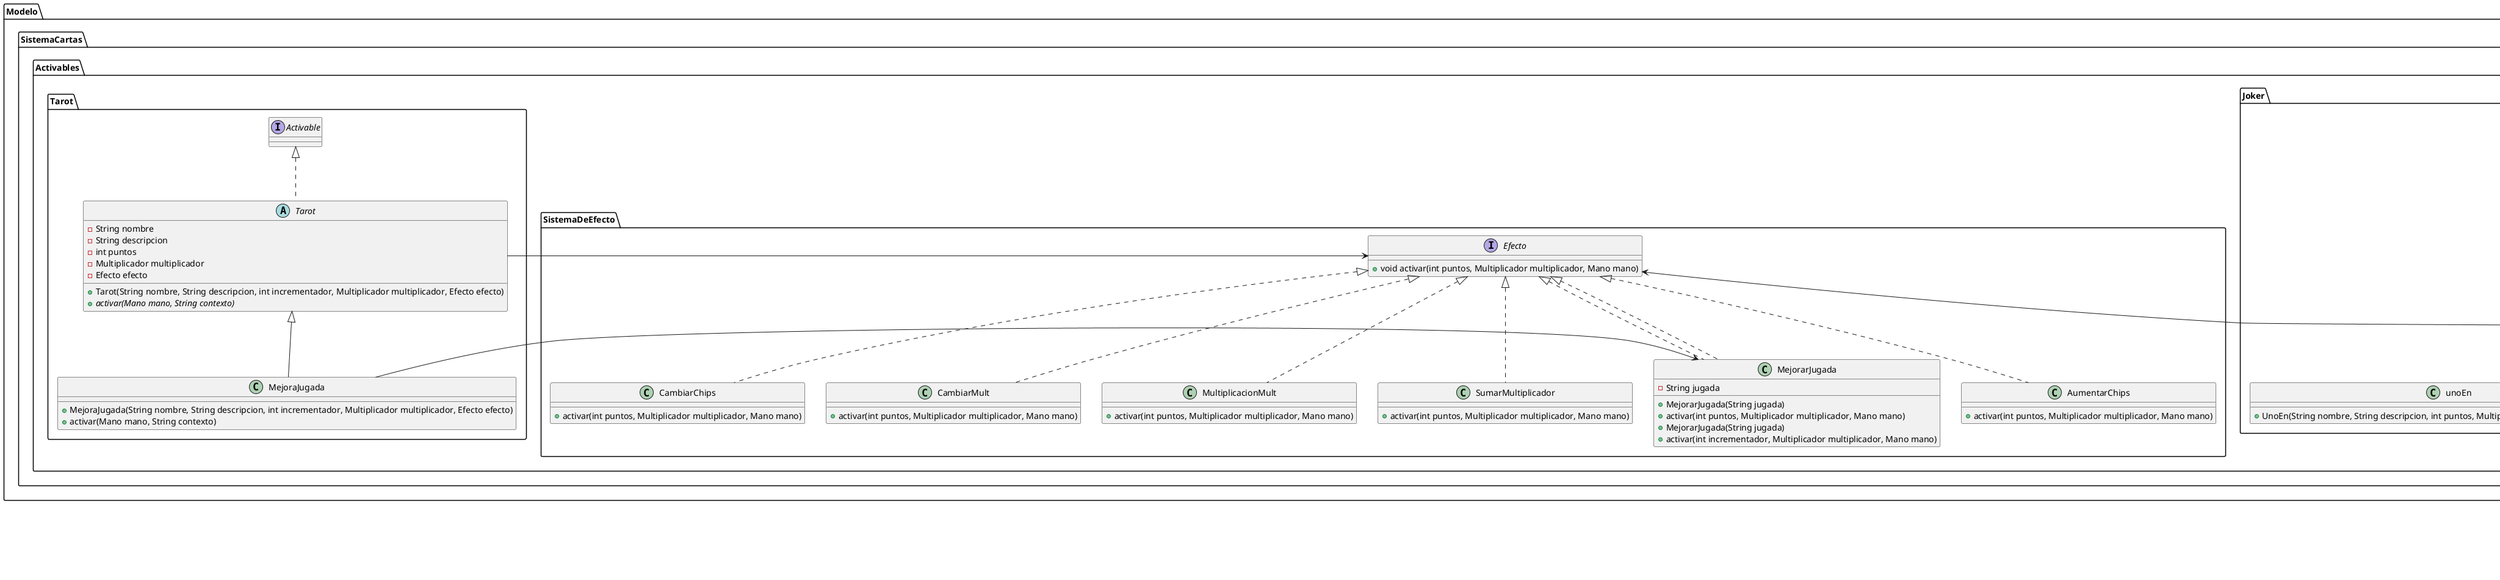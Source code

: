 @@startuml
 package Modelo.SistemaCartas.Activables.Joker {

     interface Activable {
         +void activar(Mano mano, String contexto)
     }

     abstract class Joker implements Activable {
         -String nombre
         -String descripcion
         -String activacion
         -Efecto efecto
         -int puntaje
         -Multiplicador multiplicador


         +Joker(String nombre, String descripcion, int puntaje, Multiplicador multiplicacion,
         String activacion, Efecto efecto)
         +void activar(Mano mano, String contexto)
     }

     class AlPuntaje extends Joker{
        +AlPuntaje(String nombre, String descripcion, int incrementador, Multiplicador multiplicador, String activacion, Efecto efecto)
     }

     class Descarte extends Joker {
         +Descarte(String nombre, String descripcion, int puntos, Multiplicador multiplicador, Efecto efecto)
     }

     class unoEn extends Joker{
        +UnoEn(String nombre, String descripcion, int puntos, Multiplicador multiplicador, Efecto efecto)
     }

     class PorJugada extends Joker{
        +PorJugada(String nombre, String descripcion, int puntos, Multiplicador multiplicador, String jugada, Efecto efecto)
     }

     class Combinacion implements Activable {
         -String nombre
         -String descripcion
         -ArrayList<Joker> subcomodines

         +Combinacion(String nombre, String descripcion, ArrayList<Activable> subcomodines)
         +void activar(Mano mano, String contexto)

     }
 }

 package Modelo.SistemaCartas.Activables.SistemaDeEfecto {
     interface Efecto{
         +void activar(int puntos, Multiplicador multiplicador, Mano mano)
     }


     class AumentarChips implements Efecto{
        +activar(int puntos, Multiplicador multiplicador, Mano mano)
     }

     class CambiarChips implements Efecto{
             +activar(int puntos, Multiplicador multiplicador, Mano mano)
     }

     class CambiarMult implements Efecto{
            +activar(int puntos, Multiplicador multiplicador, Mano mano)
     }

     class MejorarJugada implements Efecto{
            -String jugada
            +MejorarJugada(String jugada)
            +activar(int puntos, Multiplicador multiplicador, Mano mano)
     }

     class MultiplicacionMult implements Efecto{
            +activar(int puntos, Multiplicador multiplicador, Mano mano)
         }

     class SumarMultiplicador implements Efecto{
                 +activar(int puntos, Multiplicador multiplicador, Mano mano)
     }

     class MejorarJugada implements Efecto{
     +MejorarJugada(String jugada)
     +activar(int incrementador, Multiplicador multiplicador, Mano mano)
     }
}

package Modelo.SistemaCartas.Activables.Tarot{
    abstract class Tarot implements Activable{
    - String nombre
    - String descripcion
    - int puntos
    - Multiplicador multiplicador
    -Efecto efecto
        +Tarot(String nombre, String descripcion, int incrementador, Multiplicador multiplicador, Efecto efecto)
        +{abstract}activar(Mano mano, String contexto)
    }

    class MejoraJugada extends Tarot{
    +MejoraJugada(String nombre, String descripcion, int incrementador, Multiplicador multiplicador, Efecto efecto)
    +activar(Mano mano, String contexto)
    }

    MejoraJugada -> MejorarJugada



    Tarot -> Efecto

}




Efecto<----Joker
Combinacion "1" -> "*" Joker


 @enduml
